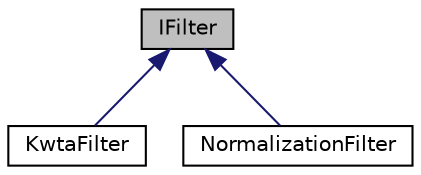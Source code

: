 digraph "IFilter"
{
  edge [fontname="Helvetica",fontsize="10",labelfontname="Helvetica",labelfontsize="10"];
  node [fontname="Helvetica",fontsize="10",shape=record];
  Node1 [label="IFilter",height=0.2,width=0.4,color="black", fillcolor="grey75", style="filled", fontcolor="black"];
  Node1 -> Node2 [dir="back",color="midnightblue",fontsize="10",style="solid",fontname="Helvetica"];
  Node2 [label="KwtaFilter",height=0.2,width=0.4,color="black", fillcolor="white", style="filled",URL="$class_kwta_filter.html"];
  Node1 -> Node3 [dir="back",color="midnightblue",fontsize="10",style="solid",fontname="Helvetica"];
  Node3 [label="NormalizationFilter",height=0.2,width=0.4,color="black", fillcolor="white", style="filled",URL="$class_normalization_filter.html"];
}
